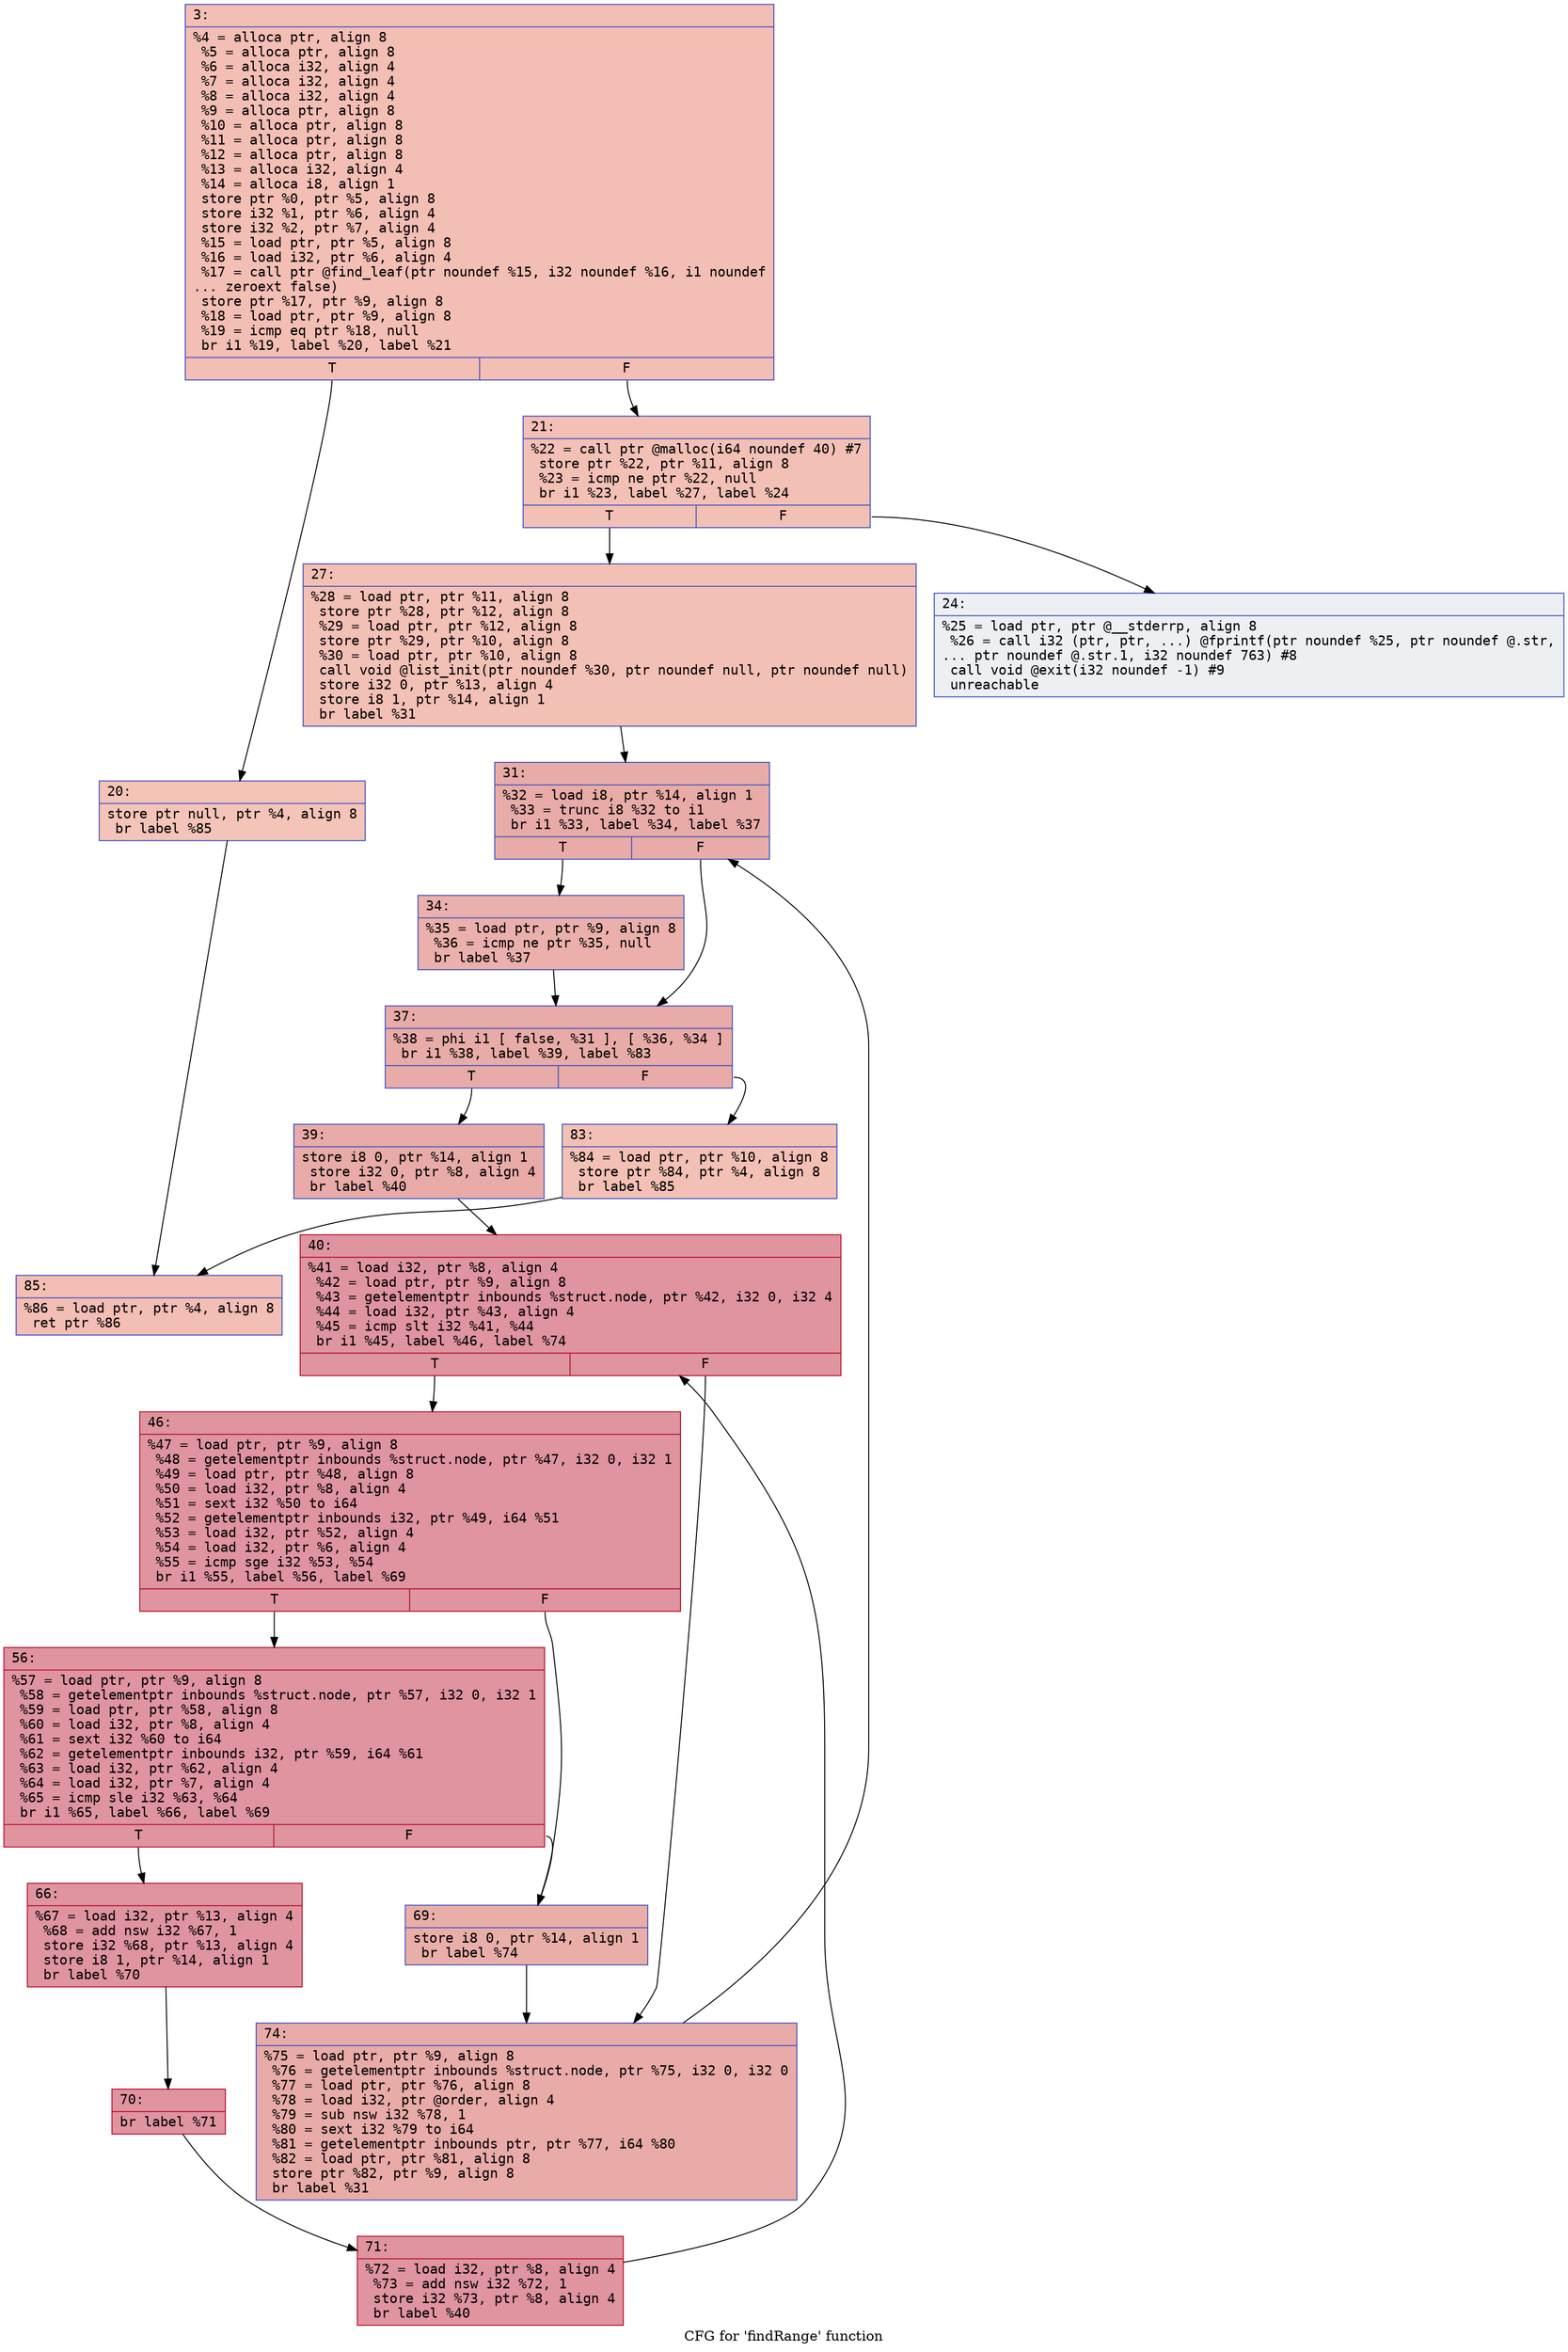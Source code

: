 digraph "CFG for 'findRange' function" {
	label="CFG for 'findRange' function";

	Node0x60000202e260 [shape=record,color="#3d50c3ff", style=filled, fillcolor="#e36c5570" fontname="Courier",label="{3:\l|  %4 = alloca ptr, align 8\l  %5 = alloca ptr, align 8\l  %6 = alloca i32, align 4\l  %7 = alloca i32, align 4\l  %8 = alloca i32, align 4\l  %9 = alloca ptr, align 8\l  %10 = alloca ptr, align 8\l  %11 = alloca ptr, align 8\l  %12 = alloca ptr, align 8\l  %13 = alloca i32, align 4\l  %14 = alloca i8, align 1\l  store ptr %0, ptr %5, align 8\l  store i32 %1, ptr %6, align 4\l  store i32 %2, ptr %7, align 4\l  %15 = load ptr, ptr %5, align 8\l  %16 = load i32, ptr %6, align 4\l  %17 = call ptr @find_leaf(ptr noundef %15, i32 noundef %16, i1 noundef\l... zeroext false)\l  store ptr %17, ptr %9, align 8\l  %18 = load ptr, ptr %9, align 8\l  %19 = icmp eq ptr %18, null\l  br i1 %19, label %20, label %21\l|{<s0>T|<s1>F}}"];
	Node0x60000202e260:s0 -> Node0x60000202e2b0[tooltip="3 -> 20\nProbability 37.50%" ];
	Node0x60000202e260:s1 -> Node0x60000202e300[tooltip="3 -> 21\nProbability 62.50%" ];
	Node0x60000202e2b0 [shape=record,color="#3d50c3ff", style=filled, fillcolor="#e97a5f70" fontname="Courier",label="{20:\l|  store ptr null, ptr %4, align 8\l  br label %85\l}"];
	Node0x60000202e2b0 -> Node0x60000202e800[tooltip="20 -> 85\nProbability 100.00%" ];
	Node0x60000202e300 [shape=record,color="#3d50c3ff", style=filled, fillcolor="#e5705870" fontname="Courier",label="{21:\l|  %22 = call ptr @malloc(i64 noundef 40) #7\l  store ptr %22, ptr %11, align 8\l  %23 = icmp ne ptr %22, null\l  br i1 %23, label %27, label %24\l|{<s0>T|<s1>F}}"];
	Node0x60000202e300:s0 -> Node0x60000202e3a0[tooltip="21 -> 27\nProbability 100.00%" ];
	Node0x60000202e300:s1 -> Node0x60000202e350[tooltip="21 -> 24\nProbability 0.00%" ];
	Node0x60000202e350 [shape=record,color="#3d50c3ff", style=filled, fillcolor="#d6dce470" fontname="Courier",label="{24:\l|  %25 = load ptr, ptr @__stderrp, align 8\l  %26 = call i32 (ptr, ptr, ...) @fprintf(ptr noundef %25, ptr noundef @.str,\l... ptr noundef @.str.1, i32 noundef 763) #8\l  call void @exit(i32 noundef -1) #9\l  unreachable\l}"];
	Node0x60000202e3a0 [shape=record,color="#3d50c3ff", style=filled, fillcolor="#e5705870" fontname="Courier",label="{27:\l|  %28 = load ptr, ptr %11, align 8\l  store ptr %28, ptr %12, align 8\l  %29 = load ptr, ptr %12, align 8\l  store ptr %29, ptr %10, align 8\l  %30 = load ptr, ptr %10, align 8\l  call void @list_init(ptr noundef %30, ptr noundef null, ptr noundef null)\l  store i32 0, ptr %13, align 4\l  store i8 1, ptr %14, align 1\l  br label %31\l}"];
	Node0x60000202e3a0 -> Node0x60000202e3f0[tooltip="27 -> 31\nProbability 100.00%" ];
	Node0x60000202e3f0 [shape=record,color="#3d50c3ff", style=filled, fillcolor="#cc403a70" fontname="Courier",label="{31:\l|  %32 = load i8, ptr %14, align 1\l  %33 = trunc i8 %32 to i1\l  br i1 %33, label %34, label %37\l|{<s0>T|<s1>F}}"];
	Node0x60000202e3f0:s0 -> Node0x60000202e440[tooltip="31 -> 34\nProbability 50.00%" ];
	Node0x60000202e3f0:s1 -> Node0x60000202e490[tooltip="31 -> 37\nProbability 50.00%" ];
	Node0x60000202e440 [shape=record,color="#3d50c3ff", style=filled, fillcolor="#d24b4070" fontname="Courier",label="{34:\l|  %35 = load ptr, ptr %9, align 8\l  %36 = icmp ne ptr %35, null\l  br label %37\l}"];
	Node0x60000202e440 -> Node0x60000202e490[tooltip="34 -> 37\nProbability 100.00%" ];
	Node0x60000202e490 [shape=record,color="#3d50c3ff", style=filled, fillcolor="#cc403a70" fontname="Courier",label="{37:\l|  %38 = phi i1 [ false, %31 ], [ %36, %34 ]\l  br i1 %38, label %39, label %83\l|{<s0>T|<s1>F}}"];
	Node0x60000202e490:s0 -> Node0x60000202e4e0[tooltip="37 -> 39\nProbability 96.88%" ];
	Node0x60000202e490:s1 -> Node0x60000202e7b0[tooltip="37 -> 83\nProbability 3.12%" ];
	Node0x60000202e4e0 [shape=record,color="#3d50c3ff", style=filled, fillcolor="#cc403a70" fontname="Courier",label="{39:\l|  store i8 0, ptr %14, align 1\l  store i32 0, ptr %8, align 4\l  br label %40\l}"];
	Node0x60000202e4e0 -> Node0x60000202e530[tooltip="39 -> 40\nProbability 100.00%" ];
	Node0x60000202e530 [shape=record,color="#b70d28ff", style=filled, fillcolor="#b70d2870" fontname="Courier",label="{40:\l|  %41 = load i32, ptr %8, align 4\l  %42 = load ptr, ptr %9, align 8\l  %43 = getelementptr inbounds %struct.node, ptr %42, i32 0, i32 4\l  %44 = load i32, ptr %43, align 4\l  %45 = icmp slt i32 %41, %44\l  br i1 %45, label %46, label %74\l|{<s0>T|<s1>F}}"];
	Node0x60000202e530:s0 -> Node0x60000202e580[tooltip="40 -> 46\nProbability 96.88%" ];
	Node0x60000202e530:s1 -> Node0x60000202e760[tooltip="40 -> 74\nProbability 3.12%" ];
	Node0x60000202e580 [shape=record,color="#b70d28ff", style=filled, fillcolor="#b70d2870" fontname="Courier",label="{46:\l|  %47 = load ptr, ptr %9, align 8\l  %48 = getelementptr inbounds %struct.node, ptr %47, i32 0, i32 1\l  %49 = load ptr, ptr %48, align 8\l  %50 = load i32, ptr %8, align 4\l  %51 = sext i32 %50 to i64\l  %52 = getelementptr inbounds i32, ptr %49, i64 %51\l  %53 = load i32, ptr %52, align 4\l  %54 = load i32, ptr %6, align 4\l  %55 = icmp sge i32 %53, %54\l  br i1 %55, label %56, label %69\l|{<s0>T|<s1>F}}"];
	Node0x60000202e580:s0 -> Node0x60000202e5d0[tooltip="46 -> 56\nProbability 96.88%" ];
	Node0x60000202e580:s1 -> Node0x60000202e670[tooltip="46 -> 69\nProbability 3.12%" ];
	Node0x60000202e5d0 [shape=record,color="#b70d28ff", style=filled, fillcolor="#b70d2870" fontname="Courier",label="{56:\l|  %57 = load ptr, ptr %9, align 8\l  %58 = getelementptr inbounds %struct.node, ptr %57, i32 0, i32 1\l  %59 = load ptr, ptr %58, align 8\l  %60 = load i32, ptr %8, align 4\l  %61 = sext i32 %60 to i64\l  %62 = getelementptr inbounds i32, ptr %59, i64 %61\l  %63 = load i32, ptr %62, align 4\l  %64 = load i32, ptr %7, align 4\l  %65 = icmp sle i32 %63, %64\l  br i1 %65, label %66, label %69\l|{<s0>T|<s1>F}}"];
	Node0x60000202e5d0:s0 -> Node0x60000202e620[tooltip="56 -> 66\nProbability 96.88%" ];
	Node0x60000202e5d0:s1 -> Node0x60000202e670[tooltip="56 -> 69\nProbability 3.12%" ];
	Node0x60000202e620 [shape=record,color="#b70d28ff", style=filled, fillcolor="#b70d2870" fontname="Courier",label="{66:\l|  %67 = load i32, ptr %13, align 4\l  %68 = add nsw i32 %67, 1\l  store i32 %68, ptr %13, align 4\l  store i8 1, ptr %14, align 1\l  br label %70\l}"];
	Node0x60000202e620 -> Node0x60000202e6c0[tooltip="66 -> 70\nProbability 100.00%" ];
	Node0x60000202e670 [shape=record,color="#3d50c3ff", style=filled, fillcolor="#d0473d70" fontname="Courier",label="{69:\l|  store i8 0, ptr %14, align 1\l  br label %74\l}"];
	Node0x60000202e670 -> Node0x60000202e760[tooltip="69 -> 74\nProbability 100.00%" ];
	Node0x60000202e6c0 [shape=record,color="#b70d28ff", style=filled, fillcolor="#b70d2870" fontname="Courier",label="{70:\l|  br label %71\l}"];
	Node0x60000202e6c0 -> Node0x60000202e710[tooltip="70 -> 71\nProbability 100.00%" ];
	Node0x60000202e710 [shape=record,color="#b70d28ff", style=filled, fillcolor="#b70d2870" fontname="Courier",label="{71:\l|  %72 = load i32, ptr %8, align 4\l  %73 = add nsw i32 %72, 1\l  store i32 %73, ptr %8, align 4\l  br label %40\l}"];
	Node0x60000202e710 -> Node0x60000202e530[tooltip="71 -> 40\nProbability 100.00%" ];
	Node0x60000202e760 [shape=record,color="#3d50c3ff", style=filled, fillcolor="#cc403a70" fontname="Courier",label="{74:\l|  %75 = load ptr, ptr %9, align 8\l  %76 = getelementptr inbounds %struct.node, ptr %75, i32 0, i32 0\l  %77 = load ptr, ptr %76, align 8\l  %78 = load i32, ptr @order, align 4\l  %79 = sub nsw i32 %78, 1\l  %80 = sext i32 %79 to i64\l  %81 = getelementptr inbounds ptr, ptr %77, i64 %80\l  %82 = load ptr, ptr %81, align 8\l  store ptr %82, ptr %9, align 8\l  br label %31\l}"];
	Node0x60000202e760 -> Node0x60000202e3f0[tooltip="74 -> 31\nProbability 100.00%" ];
	Node0x60000202e7b0 [shape=record,color="#3d50c3ff", style=filled, fillcolor="#e5705870" fontname="Courier",label="{83:\l|  %84 = load ptr, ptr %10, align 8\l  store ptr %84, ptr %4, align 8\l  br label %85\l}"];
	Node0x60000202e7b0 -> Node0x60000202e800[tooltip="83 -> 85\nProbability 100.00%" ];
	Node0x60000202e800 [shape=record,color="#3d50c3ff", style=filled, fillcolor="#e36c5570" fontname="Courier",label="{85:\l|  %86 = load ptr, ptr %4, align 8\l  ret ptr %86\l}"];
}
